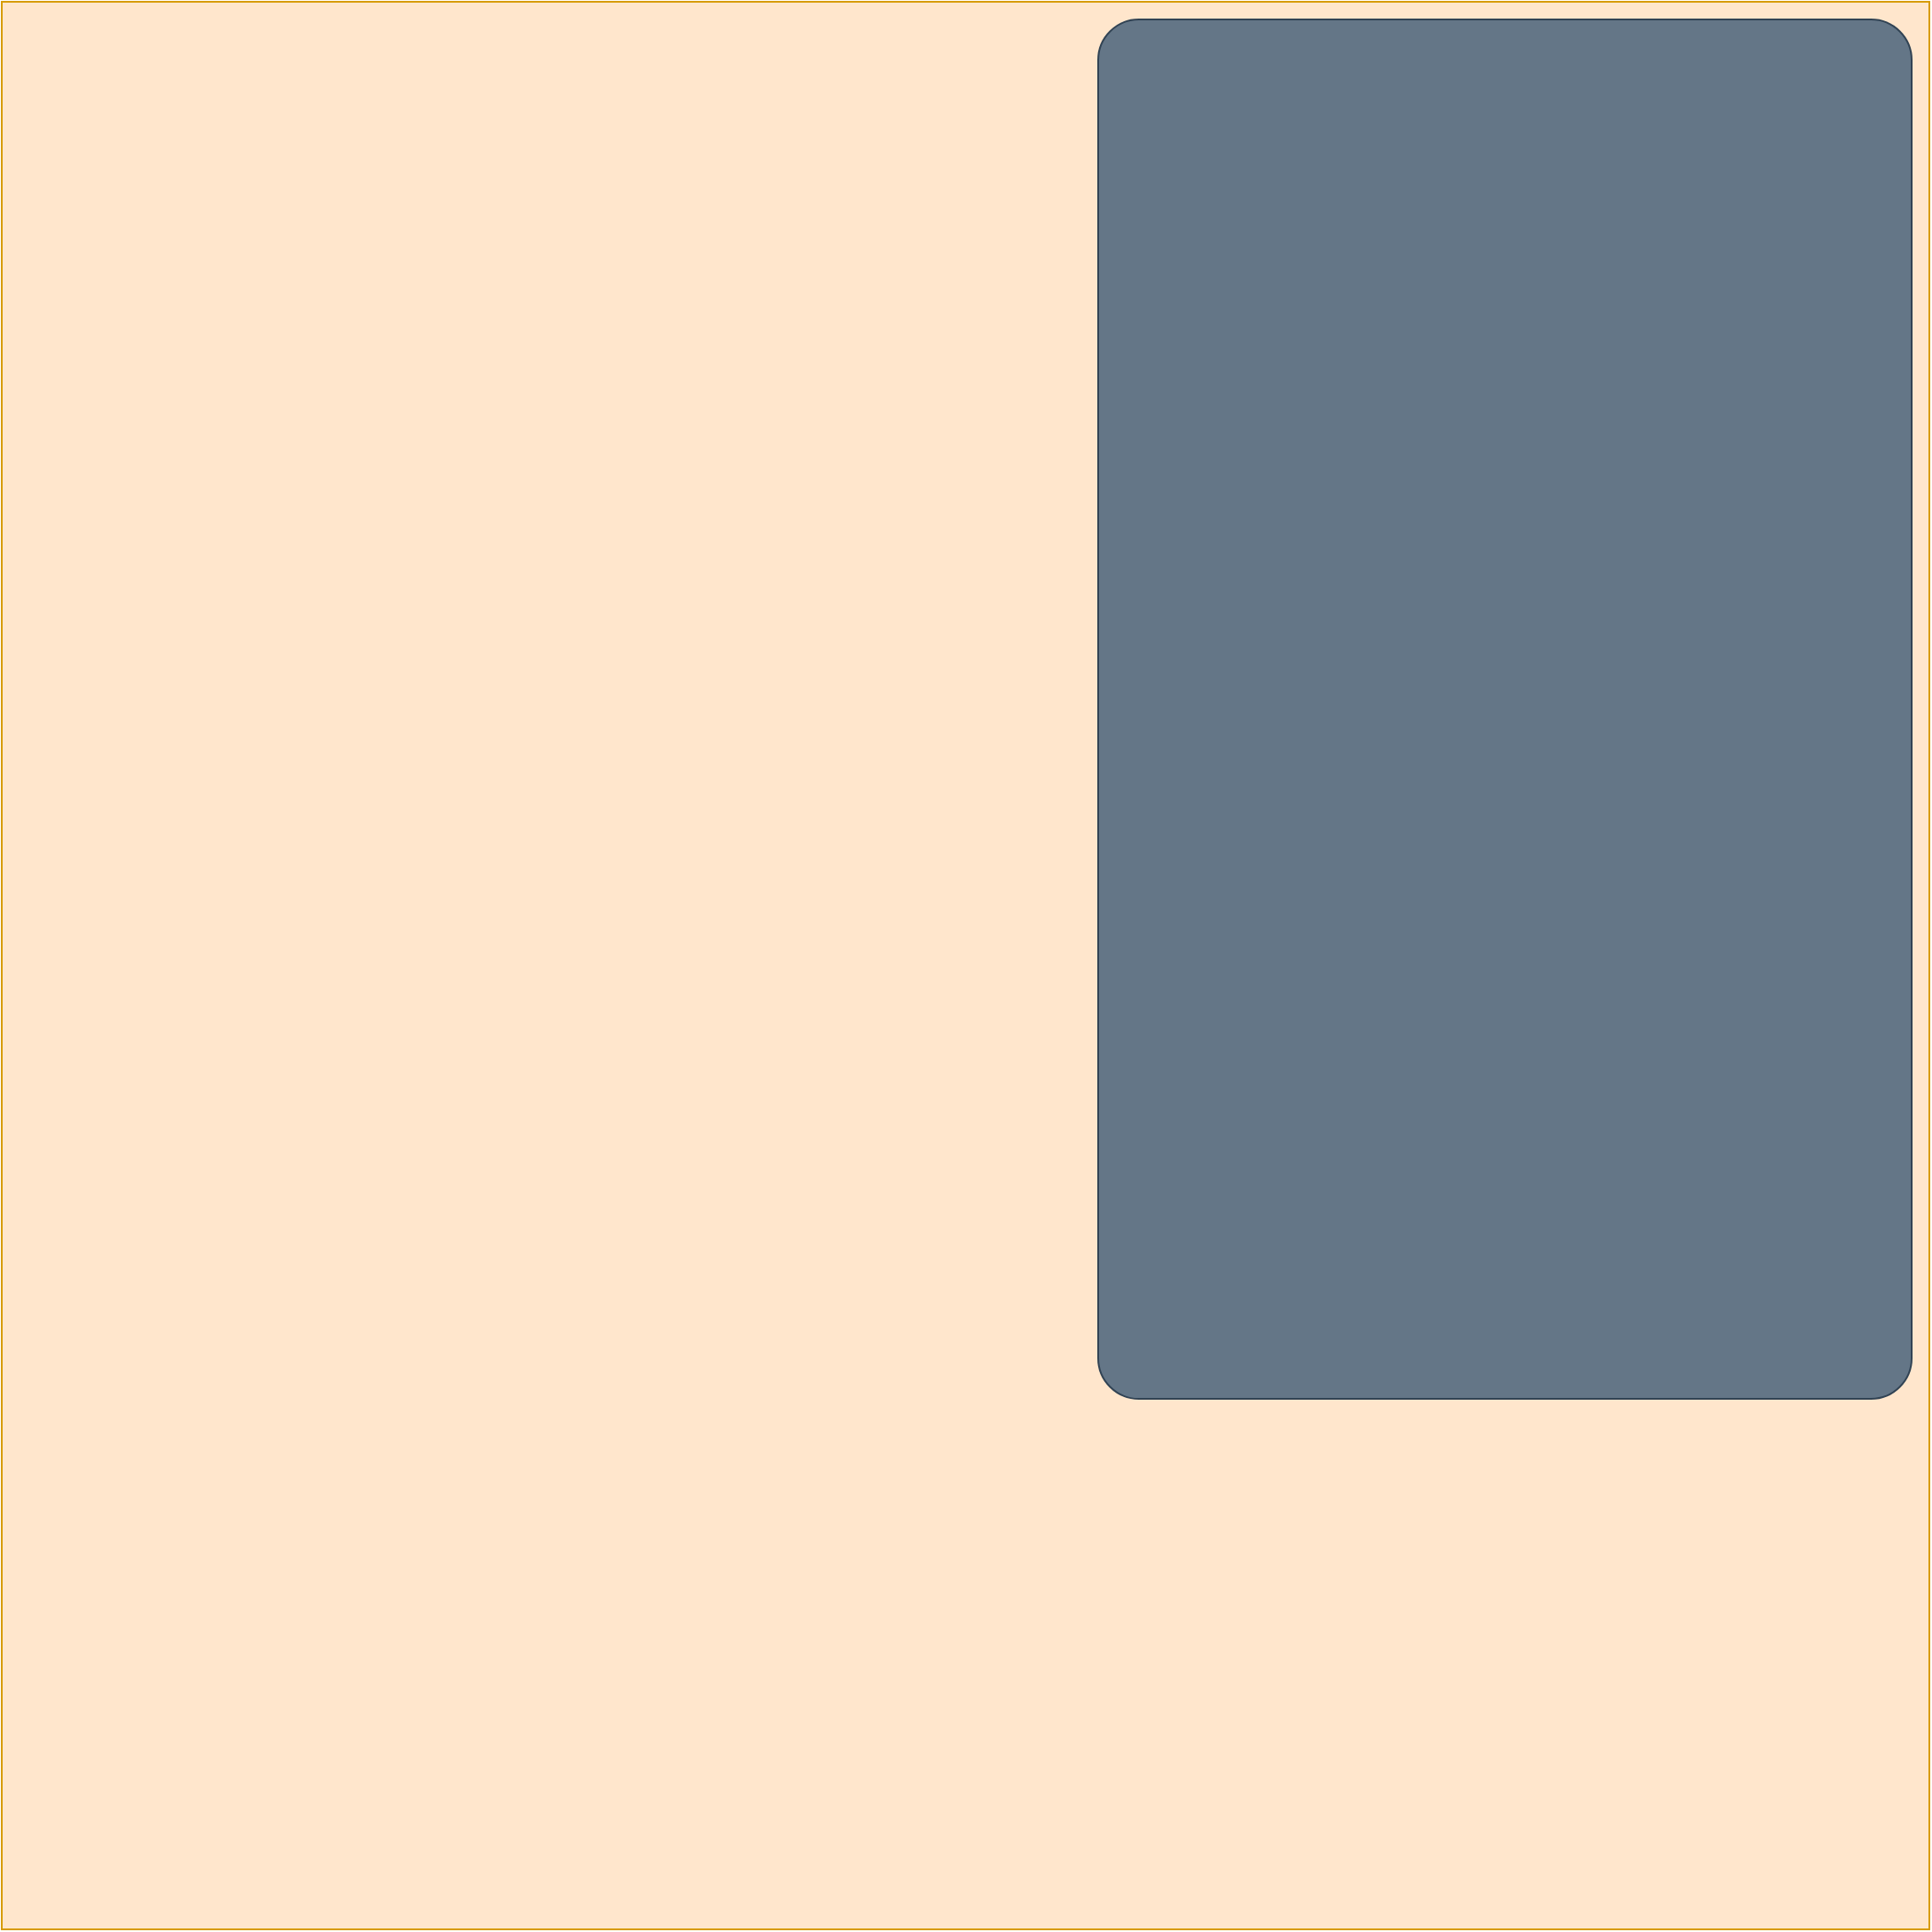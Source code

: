 <mxfile version="23.1.6" type="github">
  <diagram name="Page-1" id="c4acf3e9-155e-7222-9cf6-157b1a14988f">
    <mxGraphModel dx="3370" dy="2527" grid="1" gridSize="10" guides="1" tooltips="1" connect="1" arrows="1" fold="1" page="1" pageScale="1" pageWidth="850" pageHeight="1100" background="none" math="0" shadow="0">
      <root>
        <mxCell id="0" />
        <mxCell id="1" parent="0" />
        <mxCell id="mpw3ebDi9b4gYuGqrvUi-1" value="" style="whiteSpace=wrap;html=1;aspect=fixed;fillColor=#ffe6cc;strokeColor=#d79b00;" vertex="1" parent="1">
          <mxGeometry x="-830" y="-170" width="1090" height="1090" as="geometry" />
        </mxCell>
        <mxCell id="mpw3ebDi9b4gYuGqrvUi-3" value="" style="rounded=1;whiteSpace=wrap;html=1;arcSize=5;glass=0;shadow=0;fillColor=#647687;fontColor=#ffffff;strokeColor=#314354;" vertex="1" parent="1">
          <mxGeometry x="-210" y="-160" width="460" height="780" as="geometry" />
        </mxCell>
      </root>
    </mxGraphModel>
  </diagram>
</mxfile>
